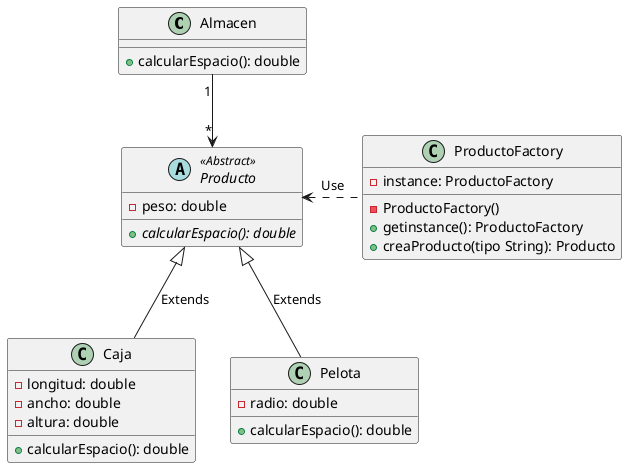 @startuml
class Almacen {
    + calcularEspacio(): double
}

abstract Producto <<Abstract>> {
    - peso: double
    + {abstract} calcularEspacio(): double
}

class Caja {
    - longitud: double
    - ancho: double
    - altura: double
    + calcularEspacio(): double
}

class Pelota {
    - radio: double
    + calcularEspacio(): double
}

class ProductoFactory {
    - instance: ProductoFactory
    - ProductoFactory()
    + getinstance(): ProductoFactory
    + creaProducto(tipo String): Producto
}

Almacen "1" --> "*" Producto
Caja -up-|> Producto: Extends
Pelota -up-|> Producto: Extends
ProductoFactory .left.> Producto: Use
@enduml